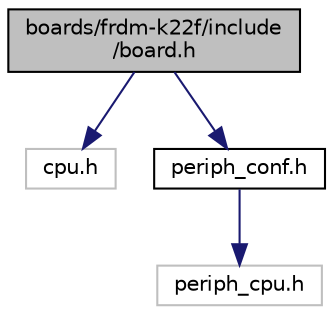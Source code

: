 digraph "boards/frdm-k22f/include/board.h"
{
 // LATEX_PDF_SIZE
  edge [fontname="Helvetica",fontsize="10",labelfontname="Helvetica",labelfontsize="10"];
  node [fontname="Helvetica",fontsize="10",shape=record];
  Node1 [label="boards/frdm-k22f/include\l/board.h",height=0.2,width=0.4,color="black", fillcolor="grey75", style="filled", fontcolor="black",tooltip="Board specific definitions for the FRDM-K22F."];
  Node1 -> Node2 [color="midnightblue",fontsize="10",style="solid",fontname="Helvetica"];
  Node2 [label="cpu.h",height=0.2,width=0.4,color="grey75", fillcolor="white", style="filled",tooltip=" "];
  Node1 -> Node3 [color="midnightblue",fontsize="10",style="solid",fontname="Helvetica"];
  Node3 [label="periph_conf.h",height=0.2,width=0.4,color="black", fillcolor="white", style="filled",URL="$boards_2frdm-k22f_2include_2periph__conf_8h.html",tooltip=" "];
  Node3 -> Node4 [color="midnightblue",fontsize="10",style="solid",fontname="Helvetica"];
  Node4 [label="periph_cpu.h",height=0.2,width=0.4,color="grey75", fillcolor="white", style="filled",tooltip=" "];
}
